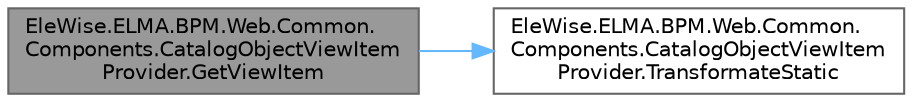 digraph "EleWise.ELMA.BPM.Web.Common.Components.CatalogObjectViewItemProvider.GetViewItem"
{
 // LATEX_PDF_SIZE
  bgcolor="transparent";
  edge [fontname=Helvetica,fontsize=10,labelfontname=Helvetica,labelfontsize=10];
  node [fontname=Helvetica,fontsize=10,shape=box,height=0.2,width=0.4];
  rankdir="LR";
  Node1 [id="Node000001",label="EleWise.ELMA.BPM.Web.Common.\lComponents.CatalogObjectViewItem\lProvider.GetViewItem",height=0.2,width=0.4,color="gray40", fillcolor="grey60", style="filled", fontcolor="black",tooltip="Получить форму представления"];
  Node1 -> Node2 [id="edge1_Node000001_Node000002",color="steelblue1",style="solid",tooltip=" "];
  Node2 [id="Node000002",label="EleWise.ELMA.BPM.Web.Common.\lComponents.CatalogObjectViewItem\lProvider.TransformateStatic",height=0.2,width=0.4,color="grey40", fillcolor="white", style="filled",URL="$class_ele_wise_1_1_e_l_m_a_1_1_b_p_m_1_1_web_1_1_common_1_1_components_1_1_catalog_object_view_item_provider.html#aba462e9623ef3c1aa6223e1e81100883",tooltip="Применить трансформацию к форме"];
}
